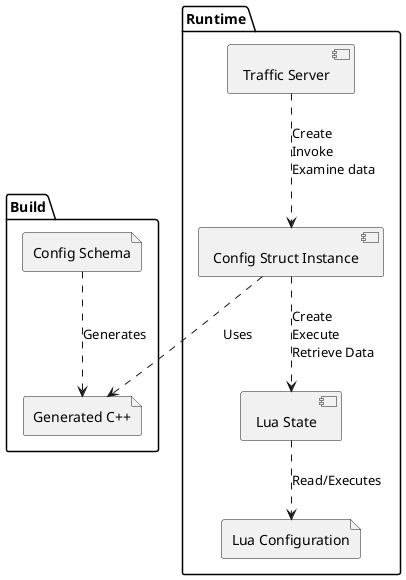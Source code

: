 @startuml

skinparam defaultTextAlignment left

package Build {
  file "Config Schema" as schema
  file "Generated C++" as code
}
package Runtime {
  file  "Lua Configuration" as config
  component "Lua State" as lua
  component "Config Struct Instance" as instance
  component "Traffic Server" as ts
}

schema ..> code : Generates
lua ..> config : Read/Executes
ts ..> instance : Create\nInvoke\nExamine data
instance ..> code : Uses
instance ..> lua : Create\nExecute\nRetrieve Data

@enduml
